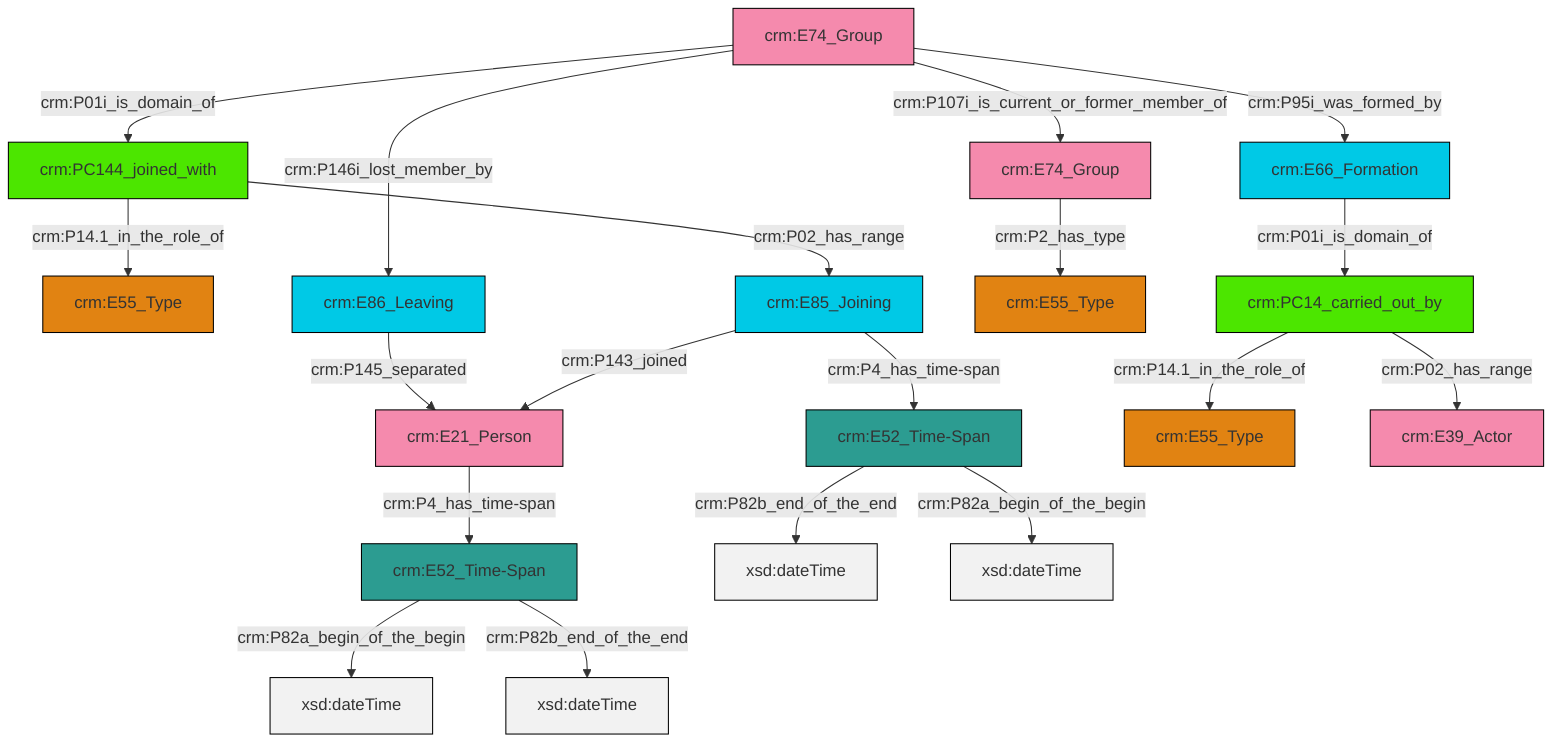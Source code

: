 graph TD
classDef Literal fill:#f2f2f2,stroke:#000000;
classDef CRM_Entity fill:#FFFFFF,stroke:#000000;
classDef Temporal_Entity fill:#00C9E6, stroke:#000000;
classDef Type fill:#E18312, stroke:#000000;
classDef Time-Span fill:#2C9C91, stroke:#000000;
classDef Appellation fill:#FFEB7F, stroke:#000000;
classDef Place fill:#008836, stroke:#000000;
classDef Persistent_Item fill:#B266B2, stroke:#000000;
classDef Conceptual_Object fill:#FFD700, stroke:#000000;
classDef Physical_Thing fill:#D2B48C, stroke:#000000;
classDef Actor fill:#f58aad, stroke:#000000;
classDef PC_Classes fill:#4ce600, stroke:#000000;
classDef Multi fill:#cccccc,stroke:#000000;

0["crm:E52_Time-Span"]:::Time-Span -->|crm:P82a_begin_of_the_begin| 1[xsd:dateTime]:::Literal
4["crm:E74_Group"]:::Actor -->|crm:P01i_is_domain_of| 5["crm:PC144_joined_with"]:::PC_Classes
12["crm:E86_Leaving"]:::Temporal_Entity -->|crm:P145_separated| 10["crm:E21_Person"]:::Actor
14["crm:E52_Time-Span"]:::Time-Span -->|crm:P82b_end_of_the_end| 15[xsd:dateTime]:::Literal
10["crm:E21_Person"]:::Actor -->|crm:P4_has_time-span| 0["crm:E52_Time-Span"]:::Time-Span
6["crm:PC14_carried_out_by"]:::PC_Classes -->|crm:P14.1_in_the_role_of| 16["crm:E55_Type"]:::Type
8["crm:E66_Formation"]:::Temporal_Entity -->|crm:P01i_is_domain_of| 6["crm:PC14_carried_out_by"]:::PC_Classes
14["crm:E52_Time-Span"]:::Time-Span -->|crm:P82a_begin_of_the_begin| 19[xsd:dateTime]:::Literal
4["crm:E74_Group"]:::Actor -->|crm:P146i_lost_member_by| 12["crm:E86_Leaving"]:::Temporal_Entity
22["crm:E74_Group"]:::Actor -->|crm:P2_has_type| 17["crm:E55_Type"]:::Type
6["crm:PC14_carried_out_by"]:::PC_Classes -->|crm:P02_has_range| 24["crm:E39_Actor"]:::Actor
0["crm:E52_Time-Span"]:::Time-Span -->|crm:P82b_end_of_the_end| 26[xsd:dateTime]:::Literal
4["crm:E74_Group"]:::Actor -->|crm:P107i_is_current_or_former_member_of| 22["crm:E74_Group"]:::Actor
5["crm:PC144_joined_with"]:::PC_Classes -->|crm:P14.1_in_the_role_of| 2["crm:E55_Type"]:::Type
32["crm:E85_Joining"]:::Temporal_Entity -->|crm:P143_joined| 10["crm:E21_Person"]:::Actor
5["crm:PC144_joined_with"]:::PC_Classes -->|crm:P02_has_range| 32["crm:E85_Joining"]:::Temporal_Entity
4["crm:E74_Group"]:::Actor -->|crm:P95i_was_formed_by| 8["crm:E66_Formation"]:::Temporal_Entity
32["crm:E85_Joining"]:::Temporal_Entity -->|crm:P4_has_time-span| 14["crm:E52_Time-Span"]:::Time-Span